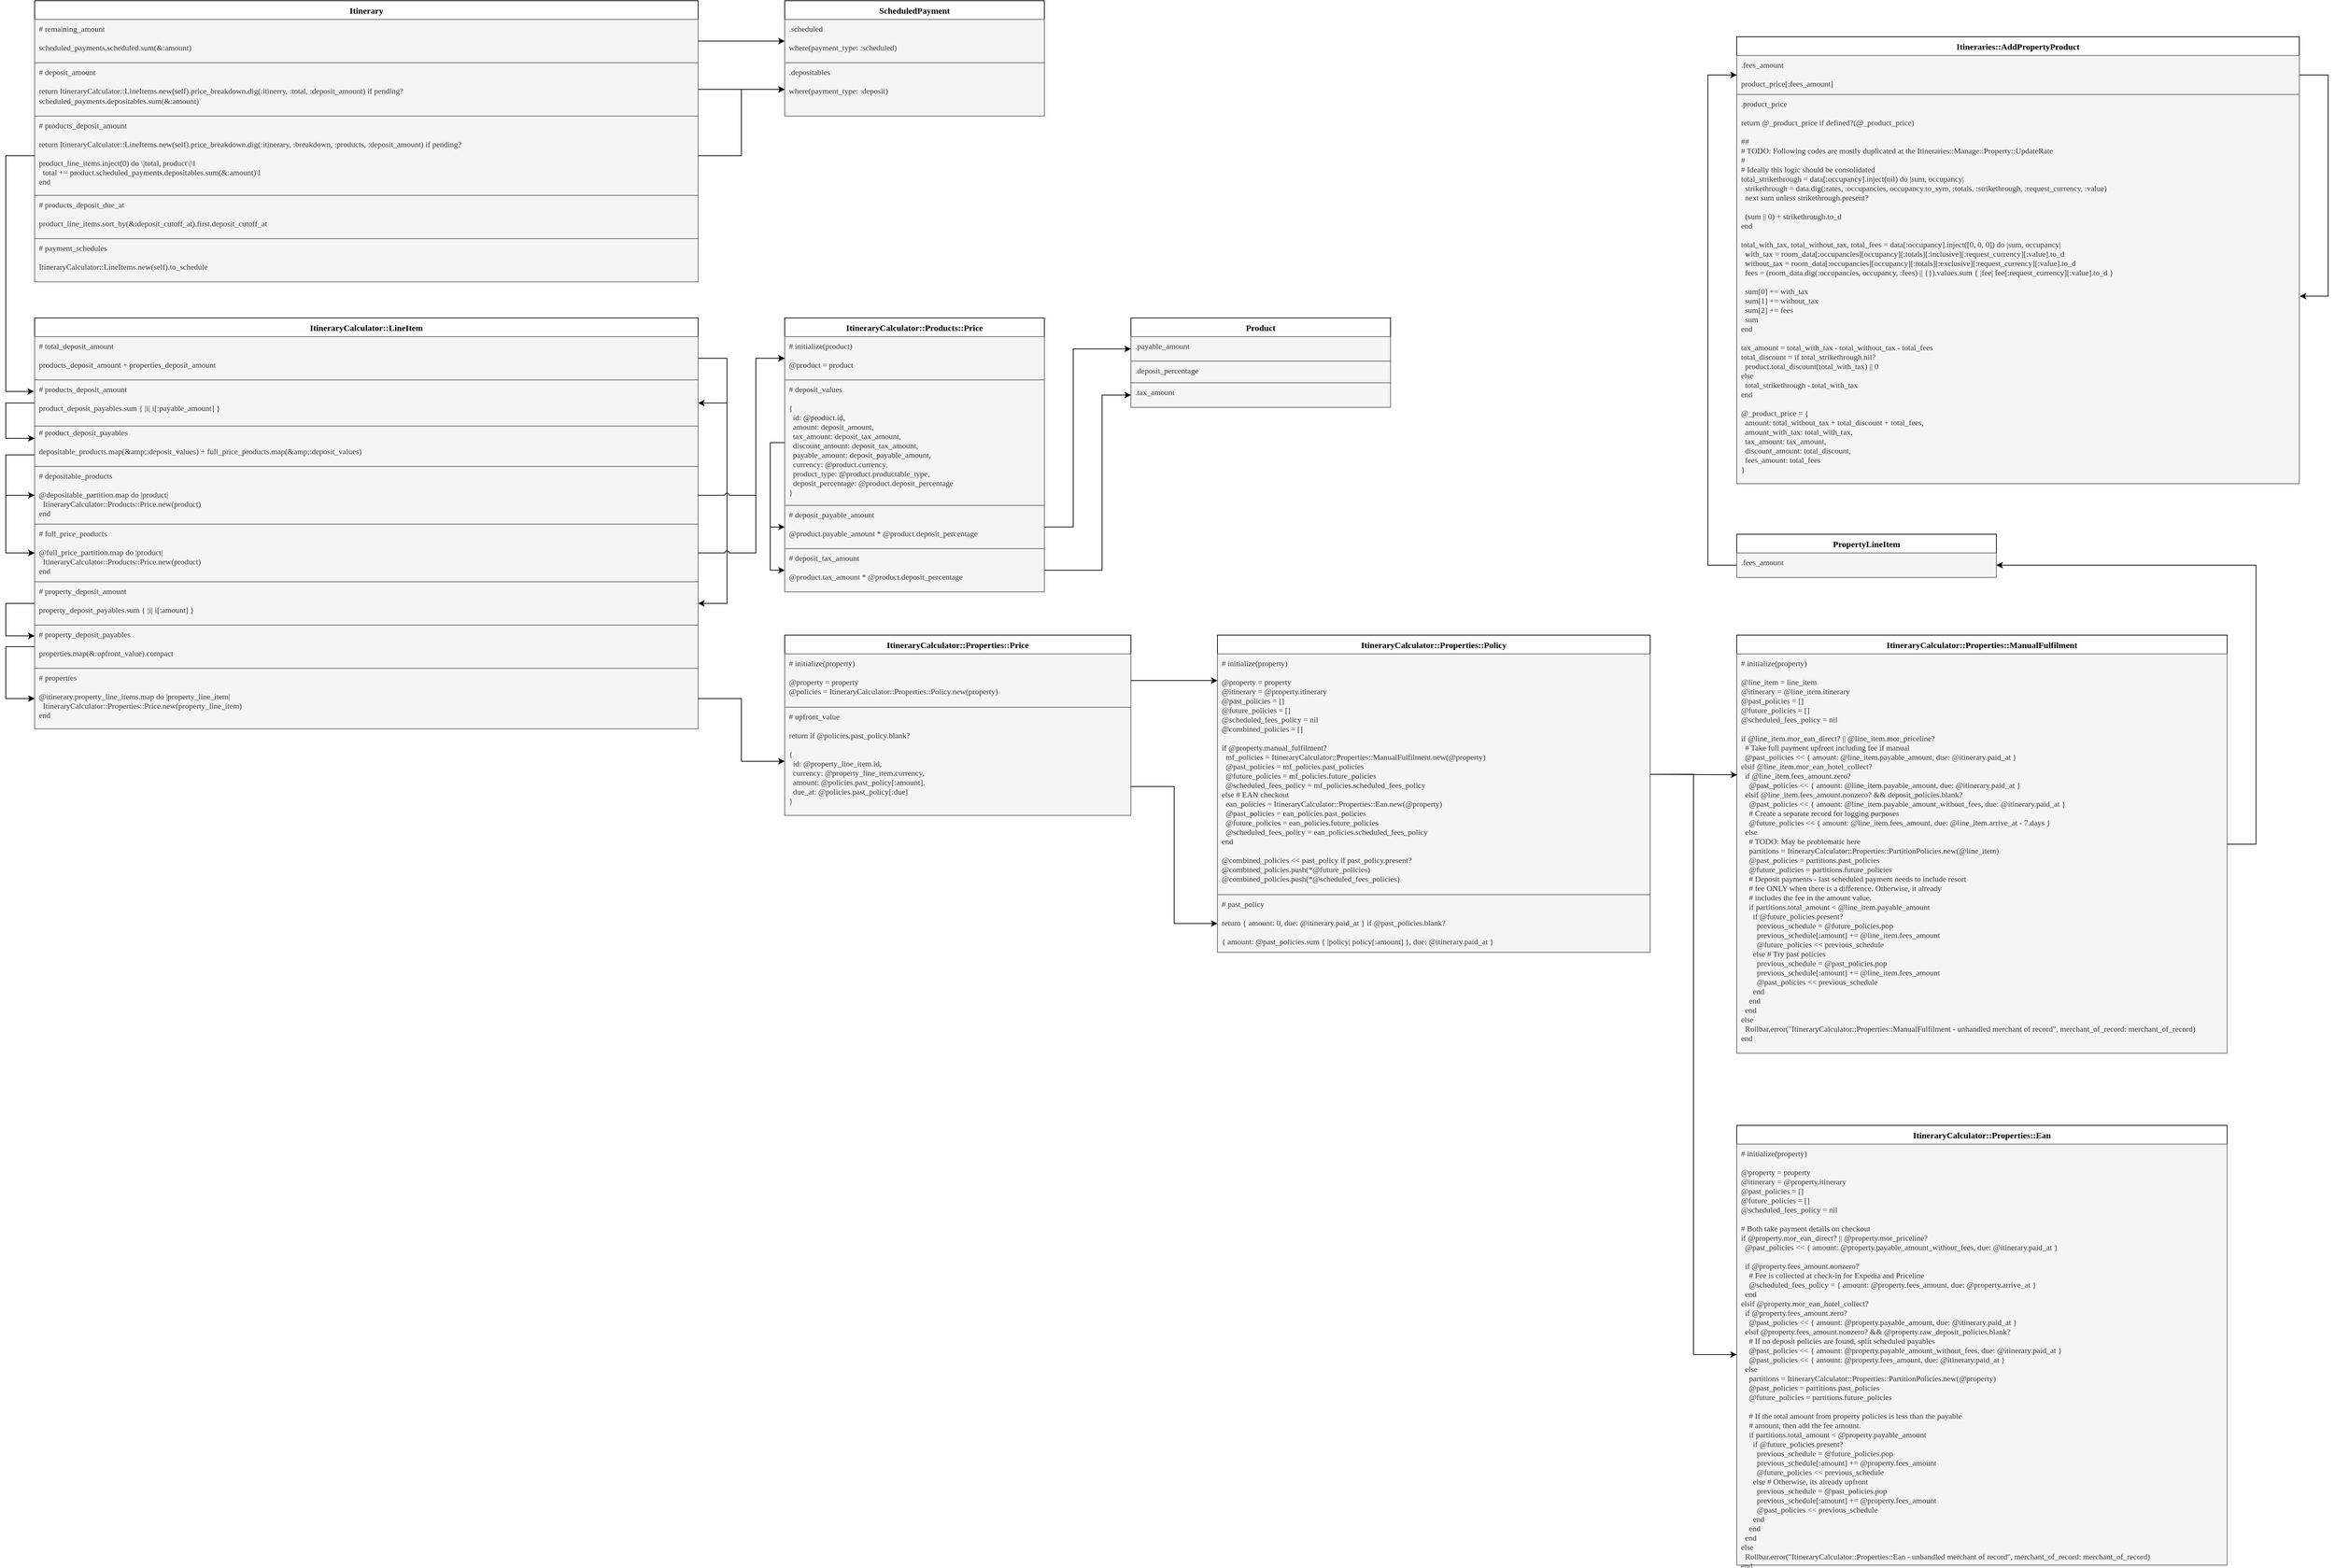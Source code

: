 <mxfile version="14.7.2" type="github">
  <diagram id="gU5jA1xEvA9jffqAlMgD" name="Page-1">
    <mxGraphModel dx="2893" dy="1131" grid="1" gridSize="10" guides="1" tooltips="1" connect="1" arrows="1" fold="1" page="1" pageScale="1" pageWidth="827" pageHeight="1169" math="0" shadow="0">
      <root>
        <mxCell id="0" />
        <mxCell id="1" parent="0" />
        <mxCell id="Vmxj52LLIrOS7AJDDaPW-2" value="Itinerary" style="swimlane;fontStyle=1;align=center;verticalAlign=top;childLayout=stackLayout;horizontal=1;startSize=26;horizontalStack=0;resizeParent=1;resizeParentMax=0;resizeLast=0;collapsible=1;marginBottom=0;fontFamily=&quot;DejaVu Sans Code&quot;;whiteSpace=wrap;" parent="1" vertex="1">
          <mxGeometry x="40" y="40" width="920" height="390" as="geometry">
            <mxRectangle x="30" y="40" width="80" height="26" as="alternateBounds" />
          </mxGeometry>
        </mxCell>
        <mxCell id="Vmxj52LLIrOS7AJDDaPW-5" value="# remaining_amount&#xa;&#xa;scheduled_payments.scheduled.sum(&amp;:amount)" style="text;fillColor=#f5f5f5;align=left;verticalAlign=top;spacingLeft=4;spacingRight=4;overflow=hidden;rotatable=0;points=[[0,0.5],[1,0.5]];portConstraint=eastwest;strokeColor=#666666;fontColor=#333333;fontFamily=&quot;DejaVu Sans Code&quot;;fontSize=11;" parent="Vmxj52LLIrOS7AJDDaPW-2" vertex="1">
          <mxGeometry y="26" width="920" height="60" as="geometry" />
        </mxCell>
        <mxCell id="Vmxj52LLIrOS7AJDDaPW-3" value="# deposit_amount&#xa;&#xa;return ItineraryCalculator::LineItems.new(self).price_breakdown.dig(:itinerry, :total, :deposit_amount) if pending?&#xa;scheduled_payments.depositables.sum(&amp;:amount)" style="text;fillColor=#f5f5f5;align=left;verticalAlign=top;spacingLeft=4;spacingRight=4;overflow=hidden;rotatable=0;points=[[0,0.5],[1,0.5]];portConstraint=eastwest;strokeColor=#666666;fontColor=#333333;fontFamily=&quot;DejaVu Sans Code&quot;;fontSize=11;whiteSpace=wrap;" parent="Vmxj52LLIrOS7AJDDaPW-2" vertex="1">
          <mxGeometry y="86" width="920" height="74" as="geometry" />
        </mxCell>
        <mxCell id="oFmUKIQ2x4N6cIxG4Llz-1" value="# products_deposit_amount&#xa;&#xa;return ItineraryCalculator::LineItems.new(self).price_breakdown.dig(:itinerary, :breakdown, :products, :deposit_amount) if pending?&#xa;&#xa;product_line_items.inject(0) do \|total, product\|\l&#xa;  total += product.scheduled_payments.depositables.sum(&amp;:amount)\l&#xa;end" style="text;fillColor=#f5f5f5;align=left;verticalAlign=top;spacingLeft=4;spacingRight=4;overflow=hidden;rotatable=0;points=[[0,0.5],[1,0.5]];portConstraint=eastwest;strokeColor=#666666;fontColor=#333333;fontFamily=&quot;DejaVu Sans Code&quot;;fontSize=11;" vertex="1" parent="Vmxj52LLIrOS7AJDDaPW-2">
          <mxGeometry y="160" width="920" height="110" as="geometry" />
        </mxCell>
        <mxCell id="oFmUKIQ2x4N6cIxG4Llz-2" value="# products_deposit_due_at&#xa;&#xa;product_line_items.sort_by(&amp;:deposit_cutoff_at).first.deposit_cutoff_at" style="text;fillColor=#f5f5f5;align=left;verticalAlign=top;spacingLeft=4;spacingRight=4;overflow=hidden;rotatable=0;points=[[0,0.5],[1,0.5]];portConstraint=eastwest;strokeColor=#666666;fontColor=#333333;fontFamily=&quot;DejaVu Sans Code&quot;;fontSize=11;" vertex="1" parent="Vmxj52LLIrOS7AJDDaPW-2">
          <mxGeometry y="270" width="920" height="60" as="geometry" />
        </mxCell>
        <mxCell id="oFmUKIQ2x4N6cIxG4Llz-8" value="# payment_schedules&#xa;&#xa;ItineraryCalculator::LineItems.new(self).to_schedule" style="text;fillColor=#f5f5f5;align=left;verticalAlign=top;spacingLeft=4;spacingRight=4;overflow=hidden;rotatable=0;points=[[0,0.5],[1,0.5]];portConstraint=eastwest;strokeColor=#666666;fontColor=#333333;fontFamily=&quot;DejaVu Sans Code&quot;;fontSize=11;" vertex="1" parent="Vmxj52LLIrOS7AJDDaPW-2">
          <mxGeometry y="330" width="920" height="60" as="geometry" />
        </mxCell>
        <mxCell id="oFmUKIQ2x4N6cIxG4Llz-9" value="ScheduledPayment" style="swimlane;fontStyle=1;align=center;verticalAlign=top;childLayout=stackLayout;horizontal=1;startSize=26;horizontalStack=0;resizeParent=1;resizeParentMax=0;resizeLast=0;collapsible=1;marginBottom=0;fontFamily=&quot;DejaVu Sans Code&quot;;whiteSpace=wrap;" vertex="1" parent="1">
          <mxGeometry x="1080" y="40" width="360" height="160" as="geometry">
            <mxRectangle x="30" y="40" width="80" height="26" as="alternateBounds" />
          </mxGeometry>
        </mxCell>
        <mxCell id="oFmUKIQ2x4N6cIxG4Llz-11" value=".scheduled&#xa;&#xa;where(payment_type: :scheduled)" style="text;fillColor=#f5f5f5;align=left;verticalAlign=top;spacingLeft=4;spacingRight=4;overflow=hidden;rotatable=0;points=[[0,0.5],[1,0.5]];portConstraint=eastwest;strokeColor=#666666;fontColor=#333333;fontFamily=&quot;DejaVu Sans Code&quot;;fontSize=11;" vertex="1" parent="oFmUKIQ2x4N6cIxG4Llz-9">
          <mxGeometry y="26" width="360" height="60" as="geometry" />
        </mxCell>
        <mxCell id="oFmUKIQ2x4N6cIxG4Llz-10" value=".depositables&#xa;&#xa;      where(payment_type: :deposit)" style="text;fillColor=#f5f5f5;align=left;verticalAlign=top;spacingLeft=4;spacingRight=4;overflow=hidden;rotatable=0;points=[[0,0.5],[1,0.5]];portConstraint=eastwest;strokeColor=#666666;fontColor=#333333;fontFamily=&quot;DejaVu Sans Code&quot;;fontSize=11;whiteSpace=wrap;" vertex="1" parent="oFmUKIQ2x4N6cIxG4Llz-9">
          <mxGeometry y="86" width="360" height="74" as="geometry" />
        </mxCell>
        <mxCell id="oFmUKIQ2x4N6cIxG4Llz-15" style="edgeStyle=orthogonalEdgeStyle;rounded=0;orthogonalLoop=1;jettySize=auto;html=1;entryX=0;entryY=0.5;entryDx=0;entryDy=0;fontFamily=&quot;DejaVu Sans Code&quot;;fontSize=11;fontColor=#333333;startSize=26;" edge="1" parent="1" source="Vmxj52LLIrOS7AJDDaPW-3" target="oFmUKIQ2x4N6cIxG4Llz-10">
          <mxGeometry relative="1" as="geometry" />
        </mxCell>
        <mxCell id="oFmUKIQ2x4N6cIxG4Llz-16" style="edgeStyle=orthogonalEdgeStyle;rounded=0;orthogonalLoop=1;jettySize=auto;html=1;exitX=1;exitY=0.5;exitDx=0;exitDy=0;entryX=0;entryY=0.5;entryDx=0;entryDy=0;fontFamily=&quot;DejaVu Sans Code&quot;;fontSize=11;fontColor=#333333;startSize=26;" edge="1" parent="1" source="Vmxj52LLIrOS7AJDDaPW-5" target="oFmUKIQ2x4N6cIxG4Llz-11">
          <mxGeometry relative="1" as="geometry" />
        </mxCell>
        <mxCell id="oFmUKIQ2x4N6cIxG4Llz-17" style="edgeStyle=orthogonalEdgeStyle;rounded=0;orthogonalLoop=1;jettySize=auto;html=1;exitX=1;exitY=0.5;exitDx=0;exitDy=0;entryX=0;entryY=0.5;entryDx=0;entryDy=0;fontFamily=&quot;DejaVu Sans Code&quot;;fontSize=11;fontColor=#333333;startSize=26;jumpStyle=arc;" edge="1" parent="1" source="oFmUKIQ2x4N6cIxG4Llz-1" target="oFmUKIQ2x4N6cIxG4Llz-10">
          <mxGeometry relative="1" as="geometry" />
        </mxCell>
        <mxCell id="oFmUKIQ2x4N6cIxG4Llz-18" value="ItineraryCalculator::LineItem" style="swimlane;fontStyle=1;align=center;verticalAlign=top;childLayout=stackLayout;horizontal=1;startSize=26;horizontalStack=0;resizeParent=1;resizeParentMax=0;resizeLast=0;collapsible=1;marginBottom=0;fontFamily=&quot;DejaVu Sans Code&quot;;whiteSpace=wrap;" vertex="1" parent="1">
          <mxGeometry x="40" y="480" width="920" height="570" as="geometry">
            <mxRectangle x="30" y="40" width="80" height="26" as="alternateBounds" />
          </mxGeometry>
        </mxCell>
        <mxCell id="oFmUKIQ2x4N6cIxG4Llz-61" style="edgeStyle=orthogonalEdgeStyle;rounded=0;jumpStyle=arc;orthogonalLoop=1;jettySize=auto;html=1;entryX=1;entryY=0.5;entryDx=0;entryDy=0;fontFamily=&quot;DejaVu Sans Code&quot;;fontSize=11;fontColor=#333333;startSize=26;exitX=1;exitY=0.5;exitDx=0;exitDy=0;" edge="1" parent="oFmUKIQ2x4N6cIxG4Llz-18" source="oFmUKIQ2x4N6cIxG4Llz-19" target="oFmUKIQ2x4N6cIxG4Llz-59">
          <mxGeometry relative="1" as="geometry">
            <Array as="points">
              <mxPoint x="960" y="56" />
              <mxPoint x="960" y="396" />
            </Array>
          </mxGeometry>
        </mxCell>
        <mxCell id="oFmUKIQ2x4N6cIxG4Llz-19" value="# total_deposit_amount&#xa;&#xa;products_deposit_amount + properties_deposit_amount" style="text;fillColor=#f5f5f5;align=left;verticalAlign=top;spacingLeft=4;spacingRight=4;overflow=hidden;rotatable=0;points=[[0,0.5],[1,0.5]];portConstraint=eastwest;strokeColor=#666666;fontColor=#333333;fontFamily=&quot;DejaVu Sans Code&quot;;fontSize=11;" vertex="1" parent="oFmUKIQ2x4N6cIxG4Llz-18">
          <mxGeometry y="26" width="920" height="60" as="geometry" />
        </mxCell>
        <mxCell id="oFmUKIQ2x4N6cIxG4Llz-21" value="# properties_deposit_amount&#xa;&#xa;property_deposit_payables.sum { |i| i[:amount] }" style="text;fillColor=#f5f5f5;align=left;verticalAlign=top;spacingLeft=4;spacingRight=4;overflow=hidden;rotatable=0;points=[[0,0.5],[1,0.5]];portConstraint=eastwest;strokeColor=#666666;fontColor=#333333;fontFamily=&quot;DejaVu Sans Code&quot;;fontSize=11;" vertex="1" parent="oFmUKIQ2x4N6cIxG4Llz-18">
          <mxGeometry y="86" width="920" height="60" as="geometry" />
        </mxCell>
        <mxCell id="oFmUKIQ2x4N6cIxG4Llz-28" style="edgeStyle=orthogonalEdgeStyle;rounded=0;jumpStyle=arc;orthogonalLoop=1;jettySize=auto;html=1;fontFamily=&quot;DejaVu Sans Code&quot;;fontSize=11;fontColor=#333333;startSize=26;" edge="1" parent="oFmUKIQ2x4N6cIxG4Llz-18" source="oFmUKIQ2x4N6cIxG4Llz-22" target="oFmUKIQ2x4N6cIxG4Llz-33">
          <mxGeometry relative="1" as="geometry">
            <mxPoint x="-2" y="190" as="sourcePoint" />
            <mxPoint x="-2" y="246" as="targetPoint" />
            <Array as="points">
              <mxPoint x="-40" y="190" />
              <mxPoint x="-40" y="246" />
            </Array>
          </mxGeometry>
        </mxCell>
        <mxCell id="oFmUKIQ2x4N6cIxG4Llz-31" style="edgeStyle=orthogonalEdgeStyle;rounded=0;jumpStyle=arc;orthogonalLoop=1;jettySize=auto;html=1;entryX=0;entryY=0.5;entryDx=0;entryDy=0;fontFamily=&quot;DejaVu Sans Code&quot;;fontSize=11;fontColor=#333333;startSize=26;exitX=0.001;exitY=0.733;exitDx=0;exitDy=0;exitPerimeter=0;" edge="1" parent="oFmUKIQ2x4N6cIxG4Llz-18" source="oFmUKIQ2x4N6cIxG4Llz-22" target="oFmUKIQ2x4N6cIxG4Llz-30">
          <mxGeometry relative="1" as="geometry">
            <Array as="points">
              <mxPoint x="-40" y="190" />
              <mxPoint x="-40" y="326" />
            </Array>
          </mxGeometry>
        </mxCell>
        <mxCell id="oFmUKIQ2x4N6cIxG4Llz-22" value="# product_deposit_payables&#xa;&#xa;depositable_products.map(&amp;amp;:deposit_values) + full_price_products.map(&amp;amp;:deposit_values)" style="text;fillColor=#f5f5f5;align=left;verticalAlign=top;spacingLeft=4;spacingRight=4;overflow=hidden;rotatable=0;points=[[0,0.5],[1,0.5]];portConstraint=eastwest;strokeColor=#666666;fontColor=#333333;fontFamily=&quot;DejaVu Sans Code&quot;;fontSize=11;" vertex="1" parent="oFmUKIQ2x4N6cIxG4Llz-18">
          <mxGeometry y="146" width="920" height="60" as="geometry" />
        </mxCell>
        <mxCell id="oFmUKIQ2x4N6cIxG4Llz-33" value="# depositable_products&#xa;&#xa; @depositable_partition.map do |product|&#xa;  ItineraryCalculator::Products::Price.new(product)&#xa;            end" style="text;fillColor=#f5f5f5;align=left;verticalAlign=top;spacingLeft=4;spacingRight=4;overflow=hidden;rotatable=0;points=[[0,0.5],[1,0.5]];portConstraint=eastwest;strokeColor=#666666;fontColor=#333333;fontFamily=&quot;DejaVu Sans Code&quot;;fontSize=11;" vertex="1" parent="oFmUKIQ2x4N6cIxG4Llz-18">
          <mxGeometry y="206" width="920" height="80" as="geometry" />
        </mxCell>
        <mxCell id="oFmUKIQ2x4N6cIxG4Llz-30" value="# full_price_products&#xa;&#xa;@full_price_partition.map do |product|&#xa;  ItineraryCalculator::Products::Price.new(product)&#xa;            end" style="text;fillColor=#f5f5f5;align=left;verticalAlign=top;spacingLeft=4;spacingRight=4;overflow=hidden;rotatable=0;points=[[0,0.5],[1,0.5]];portConstraint=eastwest;strokeColor=#666666;fontColor=#333333;fontFamily=&quot;DejaVu Sans Code&quot;;fontSize=11;" vertex="1" parent="oFmUKIQ2x4N6cIxG4Llz-18">
          <mxGeometry y="286" width="920" height="80" as="geometry" />
        </mxCell>
        <mxCell id="oFmUKIQ2x4N6cIxG4Llz-62" style="edgeStyle=orthogonalEdgeStyle;rounded=0;jumpStyle=arc;orthogonalLoop=1;jettySize=auto;html=1;entryX=0;entryY=0.25;entryDx=0;entryDy=0;fontFamily=&quot;DejaVu Sans Code&quot;;fontSize=11;fontColor=#333333;startSize=26;entryPerimeter=0;" edge="1" parent="oFmUKIQ2x4N6cIxG4Llz-18" source="oFmUKIQ2x4N6cIxG4Llz-59" target="oFmUKIQ2x4N6cIxG4Llz-60">
          <mxGeometry relative="1" as="geometry">
            <Array as="points">
              <mxPoint x="-40" y="396" />
              <mxPoint x="-40" y="441" />
            </Array>
          </mxGeometry>
        </mxCell>
        <mxCell id="oFmUKIQ2x4N6cIxG4Llz-59" value="# property_deposit_amount&#xa;&#xa;property_deposit_payables.sum { |i| i[:amount] }&#xa;" style="text;fillColor=#f5f5f5;align=left;verticalAlign=top;spacingLeft=4;spacingRight=4;overflow=hidden;rotatable=0;points=[[0,0.5],[1,0.5]];portConstraint=eastwest;strokeColor=#666666;fontColor=#333333;fontFamily=&quot;DejaVu Sans Code&quot;;fontSize=11;" vertex="1" parent="oFmUKIQ2x4N6cIxG4Llz-18">
          <mxGeometry y="366" width="920" height="60" as="geometry" />
        </mxCell>
        <mxCell id="oFmUKIQ2x4N6cIxG4Llz-64" style="edgeStyle=orthogonalEdgeStyle;rounded=0;jumpStyle=arc;orthogonalLoop=1;jettySize=auto;html=1;entryX=0;entryY=0.5;entryDx=0;entryDy=0;fontFamily=&quot;DejaVu Sans Code&quot;;fontSize=11;fontColor=#333333;startSize=26;" edge="1" parent="oFmUKIQ2x4N6cIxG4Llz-18" source="oFmUKIQ2x4N6cIxG4Llz-60" target="oFmUKIQ2x4N6cIxG4Llz-63">
          <mxGeometry relative="1" as="geometry">
            <Array as="points">
              <mxPoint x="-40" y="456" />
              <mxPoint x="-40" y="528" />
            </Array>
          </mxGeometry>
        </mxCell>
        <mxCell id="oFmUKIQ2x4N6cIxG4Llz-60" value="# property_deposit_payables&#xa;&#xa;properties.map(&amp;:upfront_value).compact" style="text;fillColor=#f5f5f5;align=left;verticalAlign=top;spacingLeft=4;spacingRight=4;overflow=hidden;rotatable=0;points=[[0,0.5],[1,0.5]];portConstraint=eastwest;strokeColor=#666666;fontColor=#333333;fontFamily=&quot;DejaVu Sans Code&quot;;fontSize=11;" vertex="1" parent="oFmUKIQ2x4N6cIxG4Llz-18">
          <mxGeometry y="426" width="920" height="60" as="geometry" />
        </mxCell>
        <mxCell id="oFmUKIQ2x4N6cIxG4Llz-63" value="# properties&#xa;&#xa;@itinerary.property_line_items.map do |property_line_item|&#xa;  ItineraryCalculator::Properties::Price.new(property_line_item)&#xa;      end" style="text;fillColor=#f5f5f5;align=left;verticalAlign=top;spacingLeft=4;spacingRight=4;overflow=hidden;rotatable=0;points=[[0,0.5],[1,0.5]];portConstraint=eastwest;strokeColor=#666666;fontColor=#333333;fontFamily=&quot;DejaVu Sans Code&quot;;fontSize=11;" vertex="1" parent="oFmUKIQ2x4N6cIxG4Llz-18">
          <mxGeometry y="486" width="920" height="84" as="geometry" />
        </mxCell>
        <mxCell id="oFmUKIQ2x4N6cIxG4Llz-24" style="edgeStyle=orthogonalEdgeStyle;rounded=0;jumpStyle=arc;orthogonalLoop=1;jettySize=auto;html=1;entryX=-0.001;entryY=0.25;entryDx=0;entryDy=0;fontFamily=&quot;DejaVu Sans Code&quot;;fontSize=11;fontColor=#333333;startSize=26;entryPerimeter=0;" edge="1" parent="1" source="oFmUKIQ2x4N6cIxG4Llz-1" target="oFmUKIQ2x4N6cIxG4Llz-20">
          <mxGeometry relative="1" as="geometry">
            <Array as="points">
              <mxPoint y="255" />
              <mxPoint y="582" />
            </Array>
          </mxGeometry>
        </mxCell>
        <mxCell id="oFmUKIQ2x4N6cIxG4Llz-27" style="edgeStyle=orthogonalEdgeStyle;rounded=0;jumpStyle=arc;orthogonalLoop=1;jettySize=auto;html=1;entryX=0;entryY=0.35;entryDx=0;entryDy=0;entryPerimeter=0;fontFamily=&quot;DejaVu Sans Code&quot;;fontSize=11;fontColor=#333333;startSize=26;" edge="1" parent="1" source="oFmUKIQ2x4N6cIxG4Llz-20" target="oFmUKIQ2x4N6cIxG4Llz-22">
          <mxGeometry relative="1" as="geometry">
            <Array as="points">
              <mxPoint y="598" />
              <mxPoint y="647" />
            </Array>
          </mxGeometry>
        </mxCell>
        <mxCell id="oFmUKIQ2x4N6cIxG4Llz-20" value="# products_deposit_amount&#xa;&#xa;product_deposit_payables.sum { |i| i[:payable_amount] }" style="text;fillColor=#f5f5f5;align=left;verticalAlign=top;spacingLeft=4;spacingRight=4;overflow=hidden;rotatable=0;points=[[0,0.5],[1,0.5]];portConstraint=eastwest;strokeColor=#666666;fontFamily=&quot;DejaVu Sans Code&quot;;fontSize=11;whiteSpace=wrap;fontColor=#333333;" vertex="1" parent="1">
          <mxGeometry x="40" y="566" width="920" height="64" as="geometry" />
        </mxCell>
        <mxCell id="oFmUKIQ2x4N6cIxG4Llz-25" style="edgeStyle=orthogonalEdgeStyle;rounded=0;jumpStyle=arc;orthogonalLoop=1;jettySize=auto;html=1;fontFamily=&quot;DejaVu Sans Code&quot;;fontSize=11;fontColor=#333333;startSize=26;exitX=1;exitY=0.5;exitDx=0;exitDy=0;" edge="1" parent="1" source="oFmUKIQ2x4N6cIxG4Llz-19" target="oFmUKIQ2x4N6cIxG4Llz-20">
          <mxGeometry relative="1" as="geometry">
            <Array as="points">
              <mxPoint x="1000" y="536" />
              <mxPoint x="1000" y="598" />
            </Array>
          </mxGeometry>
        </mxCell>
        <mxCell id="oFmUKIQ2x4N6cIxG4Llz-34" value="ItineraryCalculator::Products::Price" style="swimlane;fontStyle=1;align=center;verticalAlign=top;childLayout=stackLayout;horizontal=1;startSize=26;horizontalStack=0;resizeParent=1;resizeParentMax=0;resizeLast=0;collapsible=1;marginBottom=0;fontFamily=&quot;DejaVu Sans Code&quot;;whiteSpace=wrap;" vertex="1" parent="1">
          <mxGeometry x="1080" y="480" width="360" height="380" as="geometry">
            <mxRectangle x="30" y="40" width="80" height="26" as="alternateBounds" />
          </mxGeometry>
        </mxCell>
        <mxCell id="oFmUKIQ2x4N6cIxG4Llz-36" value="# initialize(product)&#xa;&#xa;@product = product" style="text;fillColor=#f5f5f5;align=left;verticalAlign=top;spacingLeft=4;spacingRight=4;overflow=hidden;rotatable=0;points=[[0,0.5],[1,0.5]];portConstraint=eastwest;strokeColor=#666666;fontColor=#333333;fontFamily=&quot;DejaVu Sans Code&quot;;fontSize=11;" vertex="1" parent="oFmUKIQ2x4N6cIxG4Llz-34">
          <mxGeometry y="26" width="360" height="60" as="geometry" />
        </mxCell>
        <mxCell id="oFmUKIQ2x4N6cIxG4Llz-39" style="edgeStyle=orthogonalEdgeStyle;rounded=0;jumpStyle=arc;orthogonalLoop=1;jettySize=auto;html=1;entryX=0;entryY=0.5;entryDx=0;entryDy=0;fontFamily=&quot;DejaVu Sans Code&quot;;fontSize=11;fontColor=#333333;startSize=26;exitX=0.001;exitY=0.733;exitDx=0;exitDy=0;exitPerimeter=0;" edge="1" parent="oFmUKIQ2x4N6cIxG4Llz-34" target="oFmUKIQ2x4N6cIxG4Llz-42">
          <mxGeometry relative="1" as="geometry">
            <mxPoint x="0.92" y="129.98" as="sourcePoint" />
          </mxGeometry>
        </mxCell>
        <mxCell id="oFmUKIQ2x4N6cIxG4Llz-48" style="edgeStyle=orthogonalEdgeStyle;rounded=0;jumpStyle=arc;orthogonalLoop=1;jettySize=auto;html=1;entryX=0;entryY=0.5;entryDx=0;entryDy=0;fontFamily=&quot;DejaVu Sans Code&quot;;fontSize=11;fontColor=#333333;startSize=26;exitX=0;exitY=0.5;exitDx=0;exitDy=0;" edge="1" parent="oFmUKIQ2x4N6cIxG4Llz-34" source="oFmUKIQ2x4N6cIxG4Llz-45" target="oFmUKIQ2x4N6cIxG4Llz-47">
          <mxGeometry relative="1" as="geometry" />
        </mxCell>
        <mxCell id="oFmUKIQ2x4N6cIxG4Llz-45" value="# deposit_values&#xa;&#xa;{&#xa;  id: @product.id,&#xa;  amount: deposit_amount,&#xa;  tax_amount: deposit_tax_amount,&#xa;  discount_amount: deposit_tax_amount,&#xa;  payable_amount: deposit_payable_amount,&#xa;  currency: @product.currency,&#xa;  product_type: @product.productable_type,&#xa;  deposit_percentage: @product.deposit_percentage&#xa;}" style="text;fillColor=#f5f5f5;align=left;verticalAlign=top;spacingLeft=4;spacingRight=4;overflow=hidden;rotatable=0;points=[[0,0.5],[1,0.5]];portConstraint=eastwest;strokeColor=#666666;fontColor=#333333;fontFamily=&quot;DejaVu Sans Code&quot;;fontSize=11;" vertex="1" parent="oFmUKIQ2x4N6cIxG4Llz-34">
          <mxGeometry y="86" width="360" height="174" as="geometry" />
        </mxCell>
        <mxCell id="oFmUKIQ2x4N6cIxG4Llz-47" value="# deposit_payable_amount&#xa;&#xa;@product.payable_amount * @product.deposit_percentage" style="text;fillColor=#f5f5f5;align=left;verticalAlign=top;spacingLeft=4;spacingRight=4;overflow=hidden;rotatable=0;points=[[0,0.5],[1,0.5]];portConstraint=eastwest;strokeColor=#666666;fontColor=#333333;fontFamily=&quot;DejaVu Sans Code&quot;;fontSize=11;" vertex="1" parent="oFmUKIQ2x4N6cIxG4Llz-34">
          <mxGeometry y="260" width="360" height="60" as="geometry" />
        </mxCell>
        <mxCell id="oFmUKIQ2x4N6cIxG4Llz-46" value="# deposit_tax_amount&#xa;&#xa;@product.tax_amount * @product.deposit_percentage" style="text;fillColor=#f5f5f5;align=left;verticalAlign=top;spacingLeft=4;spacingRight=4;overflow=hidden;rotatable=0;points=[[0,0.5],[1,0.5]];portConstraint=eastwest;strokeColor=#666666;fontColor=#333333;fontFamily=&quot;DejaVu Sans Code&quot;;fontSize=11;" vertex="1" parent="oFmUKIQ2x4N6cIxG4Llz-34">
          <mxGeometry y="320" width="360" height="60" as="geometry" />
        </mxCell>
        <mxCell id="oFmUKIQ2x4N6cIxG4Llz-49" style="edgeStyle=orthogonalEdgeStyle;rounded=0;jumpStyle=arc;orthogonalLoop=1;jettySize=auto;html=1;entryX=0;entryY=0.5;entryDx=0;entryDy=0;fontFamily=&quot;DejaVu Sans Code&quot;;fontSize=11;fontColor=#333333;startSize=26;exitX=0;exitY=0.5;exitDx=0;exitDy=0;" edge="1" parent="oFmUKIQ2x4N6cIxG4Llz-34" source="oFmUKIQ2x4N6cIxG4Llz-45" target="oFmUKIQ2x4N6cIxG4Llz-46">
          <mxGeometry relative="1" as="geometry">
            <mxPoint x="370" y="183" as="sourcePoint" />
            <mxPoint x="370" y="300" as="targetPoint" />
          </mxGeometry>
        </mxCell>
        <mxCell id="oFmUKIQ2x4N6cIxG4Llz-43" style="edgeStyle=orthogonalEdgeStyle;rounded=0;jumpStyle=arc;orthogonalLoop=1;jettySize=auto;html=1;entryX=0;entryY=0.5;entryDx=0;entryDy=0;fontFamily=&quot;DejaVu Sans Code&quot;;fontSize=11;fontColor=#333333;startSize=26;" edge="1" parent="1" source="oFmUKIQ2x4N6cIxG4Llz-33" target="oFmUKIQ2x4N6cIxG4Llz-36">
          <mxGeometry relative="1" as="geometry">
            <Array as="points">
              <mxPoint x="1040" y="726" />
              <mxPoint x="1040" y="536" />
            </Array>
          </mxGeometry>
        </mxCell>
        <mxCell id="oFmUKIQ2x4N6cIxG4Llz-44" style="edgeStyle=orthogonalEdgeStyle;rounded=0;jumpStyle=arc;orthogonalLoop=1;jettySize=auto;html=1;entryX=0;entryY=0.5;entryDx=0;entryDy=0;fontFamily=&quot;DejaVu Sans Code&quot;;fontSize=11;fontColor=#333333;startSize=26;" edge="1" parent="1" source="oFmUKIQ2x4N6cIxG4Llz-30" target="oFmUKIQ2x4N6cIxG4Llz-36">
          <mxGeometry relative="1" as="geometry">
            <Array as="points">
              <mxPoint x="1040" y="806" />
              <mxPoint x="1040" y="536" />
            </Array>
          </mxGeometry>
        </mxCell>
        <mxCell id="oFmUKIQ2x4N6cIxG4Llz-50" value="Product" style="swimlane;fontStyle=1;align=center;verticalAlign=top;childLayout=stackLayout;horizontal=1;startSize=26;horizontalStack=0;resizeParent=1;resizeParentMax=0;resizeLast=0;collapsible=1;marginBottom=0;fontFamily=&quot;DejaVu Sans Code&quot;;whiteSpace=wrap;" vertex="1" parent="1">
          <mxGeometry x="1560" y="480" width="360" height="124" as="geometry">
            <mxRectangle x="30" y="40" width="80" height="26" as="alternateBounds" />
          </mxGeometry>
        </mxCell>
        <mxCell id="oFmUKIQ2x4N6cIxG4Llz-51" value=".payable_amount" style="text;fillColor=#f5f5f5;align=left;verticalAlign=top;spacingLeft=4;spacingRight=4;overflow=hidden;rotatable=0;points=[[0,0.5],[1,0.5]];portConstraint=eastwest;strokeColor=#666666;fontColor=#333333;fontFamily=&quot;DejaVu Sans Code&quot;;fontSize=11;" vertex="1" parent="oFmUKIQ2x4N6cIxG4Llz-50">
          <mxGeometry y="26" width="360" height="34" as="geometry" />
        </mxCell>
        <mxCell id="oFmUKIQ2x4N6cIxG4Llz-52" value=".deposit_percentage" style="text;fillColor=#f5f5f5;align=left;verticalAlign=top;spacingLeft=4;spacingRight=4;overflow=hidden;rotatable=0;points=[[0,0.5],[1,0.5]];portConstraint=eastwest;strokeColor=#666666;fontColor=#333333;fontFamily=&quot;DejaVu Sans Code&quot;;fontSize=11;whiteSpace=wrap;" vertex="1" parent="oFmUKIQ2x4N6cIxG4Llz-50">
          <mxGeometry y="60" width="360" height="30" as="geometry" />
        </mxCell>
        <mxCell id="oFmUKIQ2x4N6cIxG4Llz-54" value=".tax_amount" style="text;fillColor=#f5f5f5;align=left;verticalAlign=top;spacingLeft=4;spacingRight=4;overflow=hidden;rotatable=0;points=[[0,0.5],[1,0.5]];portConstraint=eastwest;strokeColor=#666666;fontColor=#333333;fontFamily=&quot;DejaVu Sans Code&quot;;fontSize=11;" vertex="1" parent="oFmUKIQ2x4N6cIxG4Llz-50">
          <mxGeometry y="90" width="360" height="34" as="geometry" />
        </mxCell>
        <mxCell id="oFmUKIQ2x4N6cIxG4Llz-53" style="edgeStyle=orthogonalEdgeStyle;rounded=0;jumpStyle=arc;orthogonalLoop=1;jettySize=auto;html=1;entryX=0;entryY=0.5;entryDx=0;entryDy=0;fontFamily=&quot;DejaVu Sans Code&quot;;fontSize=11;fontColor=#333333;startSize=26;" edge="1" parent="1" source="oFmUKIQ2x4N6cIxG4Llz-47" target="oFmUKIQ2x4N6cIxG4Llz-51">
          <mxGeometry relative="1" as="geometry">
            <Array as="points">
              <mxPoint x="1480" y="770" />
              <mxPoint x="1480" y="523" />
            </Array>
          </mxGeometry>
        </mxCell>
        <mxCell id="oFmUKIQ2x4N6cIxG4Llz-55" style="edgeStyle=orthogonalEdgeStyle;rounded=0;jumpStyle=arc;orthogonalLoop=1;jettySize=auto;html=1;entryX=0;entryY=0.5;entryDx=0;entryDy=0;fontFamily=&quot;DejaVu Sans Code&quot;;fontSize=11;fontColor=#333333;startSize=26;" edge="1" parent="1" source="oFmUKIQ2x4N6cIxG4Llz-46" target="oFmUKIQ2x4N6cIxG4Llz-54">
          <mxGeometry relative="1" as="geometry">
            <Array as="points">
              <mxPoint x="1520" y="830" />
              <mxPoint x="1520" y="587" />
            </Array>
          </mxGeometry>
        </mxCell>
        <mxCell id="oFmUKIQ2x4N6cIxG4Llz-66" value="ItineraryCalculator::Properties::Price" style="swimlane;fontStyle=1;align=center;verticalAlign=top;childLayout=stackLayout;horizontal=1;startSize=26;horizontalStack=0;resizeParent=1;resizeParentMax=0;resizeLast=0;collapsible=1;marginBottom=0;fontFamily=&quot;DejaVu Sans Code&quot;;whiteSpace=wrap;" vertex="1" parent="1">
          <mxGeometry x="1080" y="920" width="480" height="250" as="geometry">
            <mxRectangle x="30" y="40" width="80" height="26" as="alternateBounds" />
          </mxGeometry>
        </mxCell>
        <mxCell id="oFmUKIQ2x4N6cIxG4Llz-67" value="# initialize(property)&#xa;&#xa;@property = property&#xa;@policies = ItineraryCalculator::Properties::Policy.new(property)" style="text;fillColor=#f5f5f5;align=left;verticalAlign=top;spacingLeft=4;spacingRight=4;overflow=hidden;rotatable=0;points=[[0,0.5],[1,0.5]];portConstraint=eastwest;strokeColor=#666666;fontColor=#333333;fontFamily=&quot;DejaVu Sans Code&quot;;fontSize=11;" vertex="1" parent="oFmUKIQ2x4N6cIxG4Llz-66">
          <mxGeometry y="26" width="480" height="74" as="geometry" />
        </mxCell>
        <mxCell id="oFmUKIQ2x4N6cIxG4Llz-68" style="edgeStyle=orthogonalEdgeStyle;rounded=0;jumpStyle=arc;orthogonalLoop=1;jettySize=auto;html=1;entryX=0;entryY=0.5;entryDx=0;entryDy=0;fontFamily=&quot;DejaVu Sans Code&quot;;fontSize=11;fontColor=#333333;startSize=26;exitX=0.001;exitY=0.733;exitDx=0;exitDy=0;exitPerimeter=0;" edge="1" parent="oFmUKIQ2x4N6cIxG4Llz-66">
          <mxGeometry relative="1" as="geometry">
            <mxPoint x="0.92" y="129.98" as="sourcePoint" />
          </mxGeometry>
        </mxCell>
        <mxCell id="oFmUKIQ2x4N6cIxG4Llz-72" value="# upfront_value&#xa;&#xa;return if @policies.past_policy.blank?&#xa;&#xa;        {&#xa;  id: @property_line_item.id,&#xa;  currency: @property_line_item.currency,&#xa;  amount: @policies.past_policy[:amount],&#xa;  due_at: @policies.past_policy[:due]&#xa;        }" style="text;fillColor=#f5f5f5;align=left;verticalAlign=top;spacingLeft=4;spacingRight=4;overflow=hidden;rotatable=0;points=[[0,0.5],[1,0.5]];portConstraint=eastwest;strokeColor=#666666;fontColor=#333333;fontFamily=&quot;DejaVu Sans Code&quot;;fontSize=11;" vertex="1" parent="oFmUKIQ2x4N6cIxG4Llz-66">
          <mxGeometry y="100" width="480" height="150" as="geometry" />
        </mxCell>
        <mxCell id="oFmUKIQ2x4N6cIxG4Llz-74" style="edgeStyle=orthogonalEdgeStyle;rounded=0;jumpStyle=arc;orthogonalLoop=1;jettySize=auto;html=1;entryX=0;entryY=0.5;entryDx=0;entryDy=0;fontFamily=&quot;DejaVu Sans Code&quot;;fontSize=11;fontColor=#333333;startSize=26;" edge="1" parent="1" source="oFmUKIQ2x4N6cIxG4Llz-63" target="oFmUKIQ2x4N6cIxG4Llz-72">
          <mxGeometry relative="1" as="geometry" />
        </mxCell>
        <mxCell id="oFmUKIQ2x4N6cIxG4Llz-75" value="ItineraryCalculator::Properties::Policy" style="swimlane;fontStyle=1;align=center;verticalAlign=top;childLayout=stackLayout;horizontal=1;startSize=26;horizontalStack=0;resizeParent=1;resizeParentMax=0;resizeLast=0;collapsible=1;marginBottom=0;fontFamily=&quot;DejaVu Sans Code&quot;;whiteSpace=wrap;" vertex="1" parent="1">
          <mxGeometry x="1680" y="920" width="600" height="440" as="geometry">
            <mxRectangle x="30" y="40" width="80" height="26" as="alternateBounds" />
          </mxGeometry>
        </mxCell>
        <mxCell id="oFmUKIQ2x4N6cIxG4Llz-77" style="edgeStyle=orthogonalEdgeStyle;rounded=0;jumpStyle=arc;orthogonalLoop=1;jettySize=auto;html=1;entryX=0;entryY=0.5;entryDx=0;entryDy=0;fontFamily=&quot;DejaVu Sans Code&quot;;fontSize=11;fontColor=#333333;startSize=26;exitX=0.001;exitY=0.733;exitDx=0;exitDy=0;exitPerimeter=0;" edge="1" parent="oFmUKIQ2x4N6cIxG4Llz-75">
          <mxGeometry relative="1" as="geometry">
            <mxPoint x="0.92" y="129.98" as="sourcePoint" />
          </mxGeometry>
        </mxCell>
        <mxCell id="oFmUKIQ2x4N6cIxG4Llz-76" value="# initialize(property)&#xa;&#xa;@property = property&#xa;        @itinerary = @property.itinerary&#xa;        @past_policies = []&#xa;        @future_policies = []&#xa;        @scheduled_fees_policy = nil&#xa;        @combined_policies = []&#xa;&#xa;        if @property.manual_fulfilment?&#xa;  mf_policies = ItineraryCalculator::Properties::ManualFulfilment.new(@property)&#xa;  @past_policies = mf_policies.past_policies&#xa;  @future_policies = mf_policies.future_policies&#xa;  @scheduled_fees_policy = mf_policies.scheduled_fees_policy&#xa;        else # EAN checkout&#xa;  ean_policies = ItineraryCalculator::Properties::Ean.new(@property)&#xa;  @past_policies = ean_policies.past_policies&#xa;  @future_policies = ean_policies.future_policies&#xa;  @scheduled_fees_policy = ean_policies.scheduled_fees_policy&#xa;        end&#xa;&#xa;        @combined_policies &lt;&lt; past_policy if past_policy.present?&#xa;        @combined_policies.push(*@future_policies)&#xa;        @combined_policies.push(*@scheduled_fees_policies)" style="text;fillColor=#f5f5f5;align=left;verticalAlign=top;spacingLeft=4;spacingRight=4;overflow=hidden;rotatable=0;points=[[0,0.5],[1,0.5]];portConstraint=eastwest;strokeColor=#666666;fontColor=#333333;fontFamily=&quot;DejaVu Sans Code&quot;;fontSize=11;" vertex="1" parent="oFmUKIQ2x4N6cIxG4Llz-75">
          <mxGeometry y="26" width="600" height="334" as="geometry" />
        </mxCell>
        <mxCell id="oFmUKIQ2x4N6cIxG4Llz-78" value="# past_policy&#xa;&#xa;return { amount: 0, due: @itinerary.paid_at } if @past_policies.blank?&#xa;&#xa;        { amount: @past_policies.sum { |policy| policy[:amount] }, due: @itinerary.paid_at }" style="text;fillColor=#f5f5f5;align=left;verticalAlign=top;spacingLeft=4;spacingRight=4;overflow=hidden;rotatable=0;points=[[0,0.5],[1,0.5]];portConstraint=eastwest;strokeColor=#666666;fontColor=#333333;fontFamily=&quot;DejaVu Sans Code&quot;;fontSize=11;" vertex="1" parent="oFmUKIQ2x4N6cIxG4Llz-75">
          <mxGeometry y="360" width="600" height="80" as="geometry" />
        </mxCell>
        <mxCell id="oFmUKIQ2x4N6cIxG4Llz-79" style="edgeStyle=orthogonalEdgeStyle;rounded=0;jumpStyle=arc;orthogonalLoop=1;jettySize=auto;html=1;fontFamily=&quot;DejaVu Sans Code&quot;;fontSize=11;fontColor=#333333;startSize=26;" edge="1" parent="1" source="oFmUKIQ2x4N6cIxG4Llz-67" target="oFmUKIQ2x4N6cIxG4Llz-76">
          <mxGeometry relative="1" as="geometry">
            <mxPoint x="1654" y="983" as="targetPoint" />
            <Array as="points">
              <mxPoint x="1660" y="983" />
              <mxPoint x="1660" y="983" />
            </Array>
          </mxGeometry>
        </mxCell>
        <mxCell id="oFmUKIQ2x4N6cIxG4Llz-80" style="edgeStyle=orthogonalEdgeStyle;rounded=0;jumpStyle=arc;orthogonalLoop=1;jettySize=auto;html=1;fontFamily=&quot;DejaVu Sans Code&quot;;fontSize=11;fontColor=#333333;startSize=26;entryX=0;entryY=0.5;entryDx=0;entryDy=0;" edge="1" parent="1" source="oFmUKIQ2x4N6cIxG4Llz-72" target="oFmUKIQ2x4N6cIxG4Llz-78">
          <mxGeometry relative="1" as="geometry">
            <mxPoint x="1680" y="1328" as="targetPoint" />
            <Array as="points">
              <mxPoint x="1620" y="1130" />
              <mxPoint x="1620" y="1320" />
            </Array>
          </mxGeometry>
        </mxCell>
        <mxCell id="oFmUKIQ2x4N6cIxG4Llz-81" value="ItineraryCalculator::Properties::ManualFulfilment" style="swimlane;fontStyle=1;align=center;verticalAlign=top;childLayout=stackLayout;horizontal=1;startSize=26;horizontalStack=0;resizeParent=1;resizeParentMax=0;resizeLast=0;collapsible=1;marginBottom=0;fontFamily=&quot;DejaVu Sans Code&quot;;whiteSpace=wrap;" vertex="1" parent="1">
          <mxGeometry x="2400" y="920" width="680" height="580" as="geometry">
            <mxRectangle x="30" y="40" width="80" height="26" as="alternateBounds" />
          </mxGeometry>
        </mxCell>
        <mxCell id="oFmUKIQ2x4N6cIxG4Llz-82" style="edgeStyle=orthogonalEdgeStyle;rounded=0;jumpStyle=arc;orthogonalLoop=1;jettySize=auto;html=1;entryX=0;entryY=0.5;entryDx=0;entryDy=0;fontFamily=&quot;DejaVu Sans Code&quot;;fontSize=11;fontColor=#333333;startSize=26;exitX=0.001;exitY=0.733;exitDx=0;exitDy=0;exitPerimeter=0;" edge="1" parent="oFmUKIQ2x4N6cIxG4Llz-81">
          <mxGeometry relative="1" as="geometry">
            <mxPoint x="0.92" y="129.98" as="sourcePoint" />
          </mxGeometry>
        </mxCell>
        <mxCell id="oFmUKIQ2x4N6cIxG4Llz-83" value="# initialize(property)&#xa;&#xa;@line_item = line_item&#xa;        @itinerary = @line_item.itinerary&#xa;        @past_policies = []&#xa;        @future_policies = []&#xa;        @scheduled_fees_policy = nil&#xa;&#xa;        if @line_item.mor_ean_direct? || @line_item.mor_priceline?&#xa;  # Take full payment upfront including fee if manual&#xa;  @past_policies &lt;&lt; { amount: @line_item.payable_amount, due: @itinerary.paid_at }&#xa;        elsif @line_item.mor_ean_hotel_collect?&#xa;  if @line_item.fees_amount.zero?&#xa;    @past_policies &lt;&lt; { amount: @line_item.payable_amount, due: @itinerary.paid_at }&#xa;  elsif @line_item.fees_amount.nonzero? &amp;&amp; deposit_policies.blank?&#xa;    @past_policies &lt;&lt; { amount: @line_item.payable_amount_without_fees, due: @itinerary.paid_at }&#xa;    # Create a separate record for logging purposes&#xa;    @future_policies &lt;&lt; { amount: @line_item.fees_amount, due: @line_item.arrive_at - 7.days }&#xa;  else&#xa;    # TODO: May be problematic here&#xa;    partitions = ItineraryCalculator::Properties::PartitionPolicies.new(@line_item)&#xa;    @past_policies = partitions.past_policies&#xa;    @future_policies = partitions.future_policies&#xa;    # Deposit payments - last scheduled payment needs to include resort&#xa;    # fee ONLY when there is a difference. Otherwise, it already&#xa;    # includes the fee in the amount value.&#xa;    if partitions.total_amount &lt; @line_item.payable_amount&#xa;      if @future_policies.present?&#xa;        previous_schedule = @future_policies.pop&#xa;        previous_schedule[:amount] += @line_item.fees_amount&#xa;        @future_policies &lt;&lt; previous_schedule&#xa;      else # Try past policies&#xa;        previous_schedule = @past_policies.pop&#xa;        previous_schedule[:amount] += @line_item.fees_amount&#xa;        @past_policies &lt;&lt; previous_schedule&#xa;      end&#xa;    end&#xa;  end&#xa;        else&#xa;  Rollbar.error(&quot;ItineraryCalculator::Properties::ManualFulfilment - unhandled merchant of record&quot;, merchant_of_record: merchant_of_record)&#xa;        end" style="text;fillColor=#f5f5f5;align=left;verticalAlign=top;spacingLeft=4;spacingRight=4;overflow=hidden;rotatable=0;points=[[0,0.5],[1,0.5]];portConstraint=eastwest;strokeColor=#666666;fontColor=#333333;fontFamily=&quot;DejaVu Sans Code&quot;;fontSize=11;" vertex="1" parent="oFmUKIQ2x4N6cIxG4Llz-81">
          <mxGeometry y="26" width="680" height="554" as="geometry" />
        </mxCell>
        <mxCell id="oFmUKIQ2x4N6cIxG4Llz-86" style="edgeStyle=orthogonalEdgeStyle;rounded=0;jumpStyle=arc;orthogonalLoop=1;jettySize=auto;html=1;fontFamily=&quot;DejaVu Sans Code&quot;;fontSize=11;fontColor=#333333;startSize=26;entryX=0.001;entryY=0.303;entryDx=0;entryDy=0;entryPerimeter=0;" edge="1" parent="1" source="oFmUKIQ2x4N6cIxG4Llz-76" target="oFmUKIQ2x4N6cIxG4Llz-83">
          <mxGeometry relative="1" as="geometry">
            <mxPoint x="2397" y="1110" as="targetPoint" />
          </mxGeometry>
        </mxCell>
        <mxCell id="oFmUKIQ2x4N6cIxG4Llz-87" value="PropertyLineItem" style="swimlane;fontStyle=1;align=center;verticalAlign=top;childLayout=stackLayout;horizontal=1;startSize=26;horizontalStack=0;resizeParent=1;resizeParentMax=0;resizeLast=0;collapsible=1;marginBottom=0;fontFamily=&quot;DejaVu Sans Code&quot;;whiteSpace=wrap;" vertex="1" parent="1">
          <mxGeometry x="2400" y="780" width="360" height="60" as="geometry">
            <mxRectangle x="2400" y="780" width="80" height="26" as="alternateBounds" />
          </mxGeometry>
        </mxCell>
        <mxCell id="oFmUKIQ2x4N6cIxG4Llz-88" value=".fees_amount" style="text;fillColor=#f5f5f5;align=left;verticalAlign=top;spacingLeft=4;spacingRight=4;overflow=hidden;rotatable=0;points=[[0,0.5],[1,0.5]];portConstraint=eastwest;strokeColor=#666666;fontColor=#333333;fontFamily=&quot;DejaVu Sans Code&quot;;fontSize=11;" vertex="1" parent="oFmUKIQ2x4N6cIxG4Llz-87">
          <mxGeometry y="26" width="360" height="34" as="geometry" />
        </mxCell>
        <mxCell id="oFmUKIQ2x4N6cIxG4Llz-91" style="edgeStyle=orthogonalEdgeStyle;rounded=0;jumpStyle=arc;orthogonalLoop=1;jettySize=auto;html=1;fontFamily=&quot;DejaVu Sans Code&quot;;fontSize=11;fontColor=#333333;startSize=26;exitX=1;exitY=0.5;exitDx=0;exitDy=0;" edge="1" parent="1" source="oFmUKIQ2x4N6cIxG4Llz-81" target="oFmUKIQ2x4N6cIxG4Llz-88">
          <mxGeometry relative="1" as="geometry">
            <Array as="points">
              <mxPoint x="3120" y="1210" />
              <mxPoint x="3120" y="823" />
            </Array>
          </mxGeometry>
        </mxCell>
        <mxCell id="oFmUKIQ2x4N6cIxG4Llz-92" value="Itineraries::AddPropertyProduct" style="swimlane;fontStyle=1;align=center;verticalAlign=top;childLayout=stackLayout;horizontal=1;startSize=26;horizontalStack=0;resizeParent=1;resizeParentMax=0;resizeLast=0;collapsible=1;marginBottom=0;fontFamily=&quot;DejaVu Sans Code&quot;;whiteSpace=wrap;" vertex="1" parent="1">
          <mxGeometry x="2400" y="90" width="780" height="620" as="geometry">
            <mxRectangle x="30" y="40" width="80" height="26" as="alternateBounds" />
          </mxGeometry>
        </mxCell>
        <mxCell id="oFmUKIQ2x4N6cIxG4Llz-96" style="edgeStyle=orthogonalEdgeStyle;rounded=0;jumpStyle=arc;orthogonalLoop=1;jettySize=auto;html=1;entryX=1.001;entryY=0.518;entryDx=0;entryDy=0;entryPerimeter=0;fontFamily=&quot;DejaVu Sans Code&quot;;fontSize=11;fontColor=#333333;startSize=26;exitX=1;exitY=0.5;exitDx=0;exitDy=0;" edge="1" parent="oFmUKIQ2x4N6cIxG4Llz-92" source="oFmUKIQ2x4N6cIxG4Llz-93" target="oFmUKIQ2x4N6cIxG4Llz-95">
          <mxGeometry relative="1" as="geometry">
            <Array as="points">
              <mxPoint x="820" y="53" />
              <mxPoint x="820" y="360" />
            </Array>
          </mxGeometry>
        </mxCell>
        <mxCell id="oFmUKIQ2x4N6cIxG4Llz-93" value=".fees_amount&#xa;&#xa;product_price[:fees_amount]" style="text;fillColor=#f5f5f5;align=left;verticalAlign=top;spacingLeft=4;spacingRight=4;overflow=hidden;rotatable=0;points=[[0,0.5],[1,0.5]];portConstraint=eastwest;strokeColor=#666666;fontColor=#333333;fontFamily=&quot;DejaVu Sans Code&quot;;fontSize=11;" vertex="1" parent="oFmUKIQ2x4N6cIxG4Llz-92">
          <mxGeometry y="26" width="780" height="54" as="geometry" />
        </mxCell>
        <mxCell id="oFmUKIQ2x4N6cIxG4Llz-95" value=".product_price&#xa;&#xa;return @_product_price if defined?(@_product_price)&#xa;&#xa;      ##&#xa;      # TODO: Following codes are mostly duplicated at the Itineraries::Manage::Property::UpdateRate&#xa;      #&#xa;      # Ideally this logic should be consolidated&#xa;      total_strikethrough = data[:occupancy].inject(nil) do |sum, occupancy|&#xa;  strikethrough = data.dig(:rates, :occupancies, occupancy.to_sym, :totals, :strikethrough, :request_currency, :value)&#xa;  next sum unless strikethrough.present?&#xa;&#xa;  (sum || 0) + strikethrough.to_d&#xa;      end&#xa;&#xa;      total_with_tax, total_without_tax, total_fees = data[:occupancy].inject([0, 0, 0]) do |sum, occupancy|&#xa;  with_tax = room_data[:occupancies][occupancy][:totals][:inclusive][:request_currency][:value].to_d&#xa;  without_tax = room_data[:occupancies][occupancy][:totals][:exclusive][:request_currency][:value].to_d&#xa;  fees = (room_data.dig(:occupancies, occupancy, :fees) || {}).values.sum { |fee| fee[:request_currency][:value].to_d }&#xa;&#xa;  sum[0] += with_tax&#xa;  sum[1] += without_tax&#xa;  sum[2] += fees&#xa;  sum&#xa;      end&#xa;&#xa;      tax_amount = total_with_tax - total_without_tax - total_fees&#xa;      total_discount = if total_strikethrough.nil?&#xa;  product.total_discount(total_with_tax) || 0&#xa;                       else&#xa;  total_strikethrough - total_with_tax&#xa;                       end&#xa;&#xa;      @_product_price = {&#xa;  amount: total_without_tax + total_discount + total_fees,&#xa;  amount_with_tax: total_with_tax,&#xa;  tax_amount: tax_amount,&#xa;  discount_amount: total_discount,&#xa;  fees_amount: total_fees&#xa;      }" style="text;fillColor=#f5f5f5;align=left;verticalAlign=top;spacingLeft=4;spacingRight=4;overflow=hidden;rotatable=0;points=[[0,0.5],[1,0.5]];portConstraint=eastwest;strokeColor=#666666;fontColor=#333333;fontFamily=&quot;DejaVu Sans Code&quot;;fontSize=11;" vertex="1" parent="oFmUKIQ2x4N6cIxG4Llz-92">
          <mxGeometry y="80" width="780" height="540" as="geometry" />
        </mxCell>
        <mxCell id="oFmUKIQ2x4N6cIxG4Llz-94" style="edgeStyle=orthogonalEdgeStyle;rounded=0;jumpStyle=arc;orthogonalLoop=1;jettySize=auto;html=1;fontFamily=&quot;DejaVu Sans Code&quot;;fontSize=11;fontColor=#333333;startSize=26;entryX=0;entryY=0.5;entryDx=0;entryDy=0;" edge="1" parent="1" source="oFmUKIQ2x4N6cIxG4Llz-88" target="oFmUKIQ2x4N6cIxG4Llz-93">
          <mxGeometry relative="1" as="geometry">
            <mxPoint x="2400" y="210" as="targetPoint" />
            <Array as="points">
              <mxPoint x="2360" y="823" />
              <mxPoint x="2360" y="143" />
            </Array>
          </mxGeometry>
        </mxCell>
        <mxCell id="oFmUKIQ2x4N6cIxG4Llz-100" value="ItineraryCalculator::Properties::Ean" style="swimlane;fontStyle=1;align=center;verticalAlign=top;childLayout=stackLayout;horizontal=1;startSize=26;horizontalStack=0;resizeParent=1;resizeParentMax=0;resizeLast=0;collapsible=1;marginBottom=0;fontFamily=&quot;DejaVu Sans Code&quot;;whiteSpace=wrap;" vertex="1" parent="1">
          <mxGeometry x="2400" y="1600" width="680" height="610" as="geometry">
            <mxRectangle x="30" y="40" width="80" height="26" as="alternateBounds" />
          </mxGeometry>
        </mxCell>
        <mxCell id="oFmUKIQ2x4N6cIxG4Llz-101" style="edgeStyle=orthogonalEdgeStyle;rounded=0;jumpStyle=arc;orthogonalLoop=1;jettySize=auto;html=1;entryX=0;entryY=0.5;entryDx=0;entryDy=0;fontFamily=&quot;DejaVu Sans Code&quot;;fontSize=11;fontColor=#333333;startSize=26;exitX=0.001;exitY=0.733;exitDx=0;exitDy=0;exitPerimeter=0;" edge="1" parent="oFmUKIQ2x4N6cIxG4Llz-100">
          <mxGeometry relative="1" as="geometry">
            <mxPoint x="0.92" y="129.98" as="sourcePoint" />
          </mxGeometry>
        </mxCell>
        <mxCell id="oFmUKIQ2x4N6cIxG4Llz-102" value="# initialize(property)&#xa;&#xa;@property = property&#xa;        @itinerary = @property.itinerary&#xa;        @past_policies = []&#xa;        @future_policies = []&#xa;        @scheduled_fees_policy = nil&#xa;&#xa;        # Both take payment details on checkout&#xa;        if @property.mor_ean_direct? || @property.mor_priceline?&#xa;  @past_policies &lt;&lt; { amount: @property.payable_amount_without_fees, due: @itinerary.paid_at }&#xa;&#xa;  if @property.fees_amount.nonzero?&#xa;    # Fee is collected at check-in for Expedia and Priceline&#xa;    @scheduled_fees_policy = { amount: @property.fees_amount, due: @property.arrive_at }&#xa;  end&#xa;elsif @property.mor_ean_hotel_collect?&#xa;  if @property.fees_amount.zero?&#xa;    @past_policies &lt;&lt; { amount: @property.payable_amount, due: @itinerary.paid_at }&#xa;  elsif @property.fees_amount.nonzero? &amp;&amp; @property.raw_deposit_policies.blank?&#xa;    # If no deposit policies are found, split scheduled payables&#xa;    @past_policies &lt;&lt; { amount: @property.payable_amount_without_fees, due: @itinerary.paid_at }&#xa;    @past_policies &lt;&lt; { amount: @property.fees_amount, due: @itinerary.paid_at }&#xa;  else&#xa;    partitions = ItineraryCalculator::Properties::PartitionPolicies.new(@property)&#xa;    @past_policies = partitions.past_policies&#xa;    @future_policies = partitions.future_policies&#xa;&#xa;    # If the total amount from property policies is less than the payable&#xa;    # amount, then add the fee amount.&#xa;    if partitions.total_amount &lt; @property.payable_amount&#xa;      if @future_policies.present?&#xa;        previous_schedule = @future_policies.pop&#xa;        previous_schedule[:amount] += @property.fees_amount&#xa;        @future_policies &lt;&lt; previous_schedule&#xa;      else # Otherwise, its already upfront&#xa;        previous_schedule = @past_policies.pop&#xa;        previous_schedule[:amount] += @property.fees_amount&#xa;        @past_policies &lt;&lt; previous_schedule&#xa;      end&#xa;    end&#xa;  end&#xa;else&#xa;  Rollbar.error(&quot;ItineraryCalculator::Properties::Ean - unhandled merchant of record&quot;, merchant_of_record: merchant_of_record)&#xa;        end" style="text;fillColor=#f5f5f5;align=left;verticalAlign=top;spacingLeft=4;spacingRight=4;overflow=hidden;rotatable=0;points=[[0,0.5],[1,0.5]];portConstraint=eastwest;strokeColor=#666666;fontColor=#333333;fontFamily=&quot;DejaVu Sans Code&quot;;fontSize=11;" vertex="1" parent="oFmUKIQ2x4N6cIxG4Llz-100">
          <mxGeometry y="26" width="680" height="584" as="geometry" />
        </mxCell>
        <mxCell id="oFmUKIQ2x4N6cIxG4Llz-103" style="edgeStyle=orthogonalEdgeStyle;rounded=0;jumpStyle=arc;orthogonalLoop=1;jettySize=auto;html=1;fontFamily=&quot;DejaVu Sans Code&quot;;fontSize=11;fontColor=#333333;startSize=26;" edge="1" parent="1" source="oFmUKIQ2x4N6cIxG4Llz-76" target="oFmUKIQ2x4N6cIxG4Llz-102">
          <mxGeometry relative="1" as="geometry" />
        </mxCell>
      </root>
    </mxGraphModel>
  </diagram>
</mxfile>
